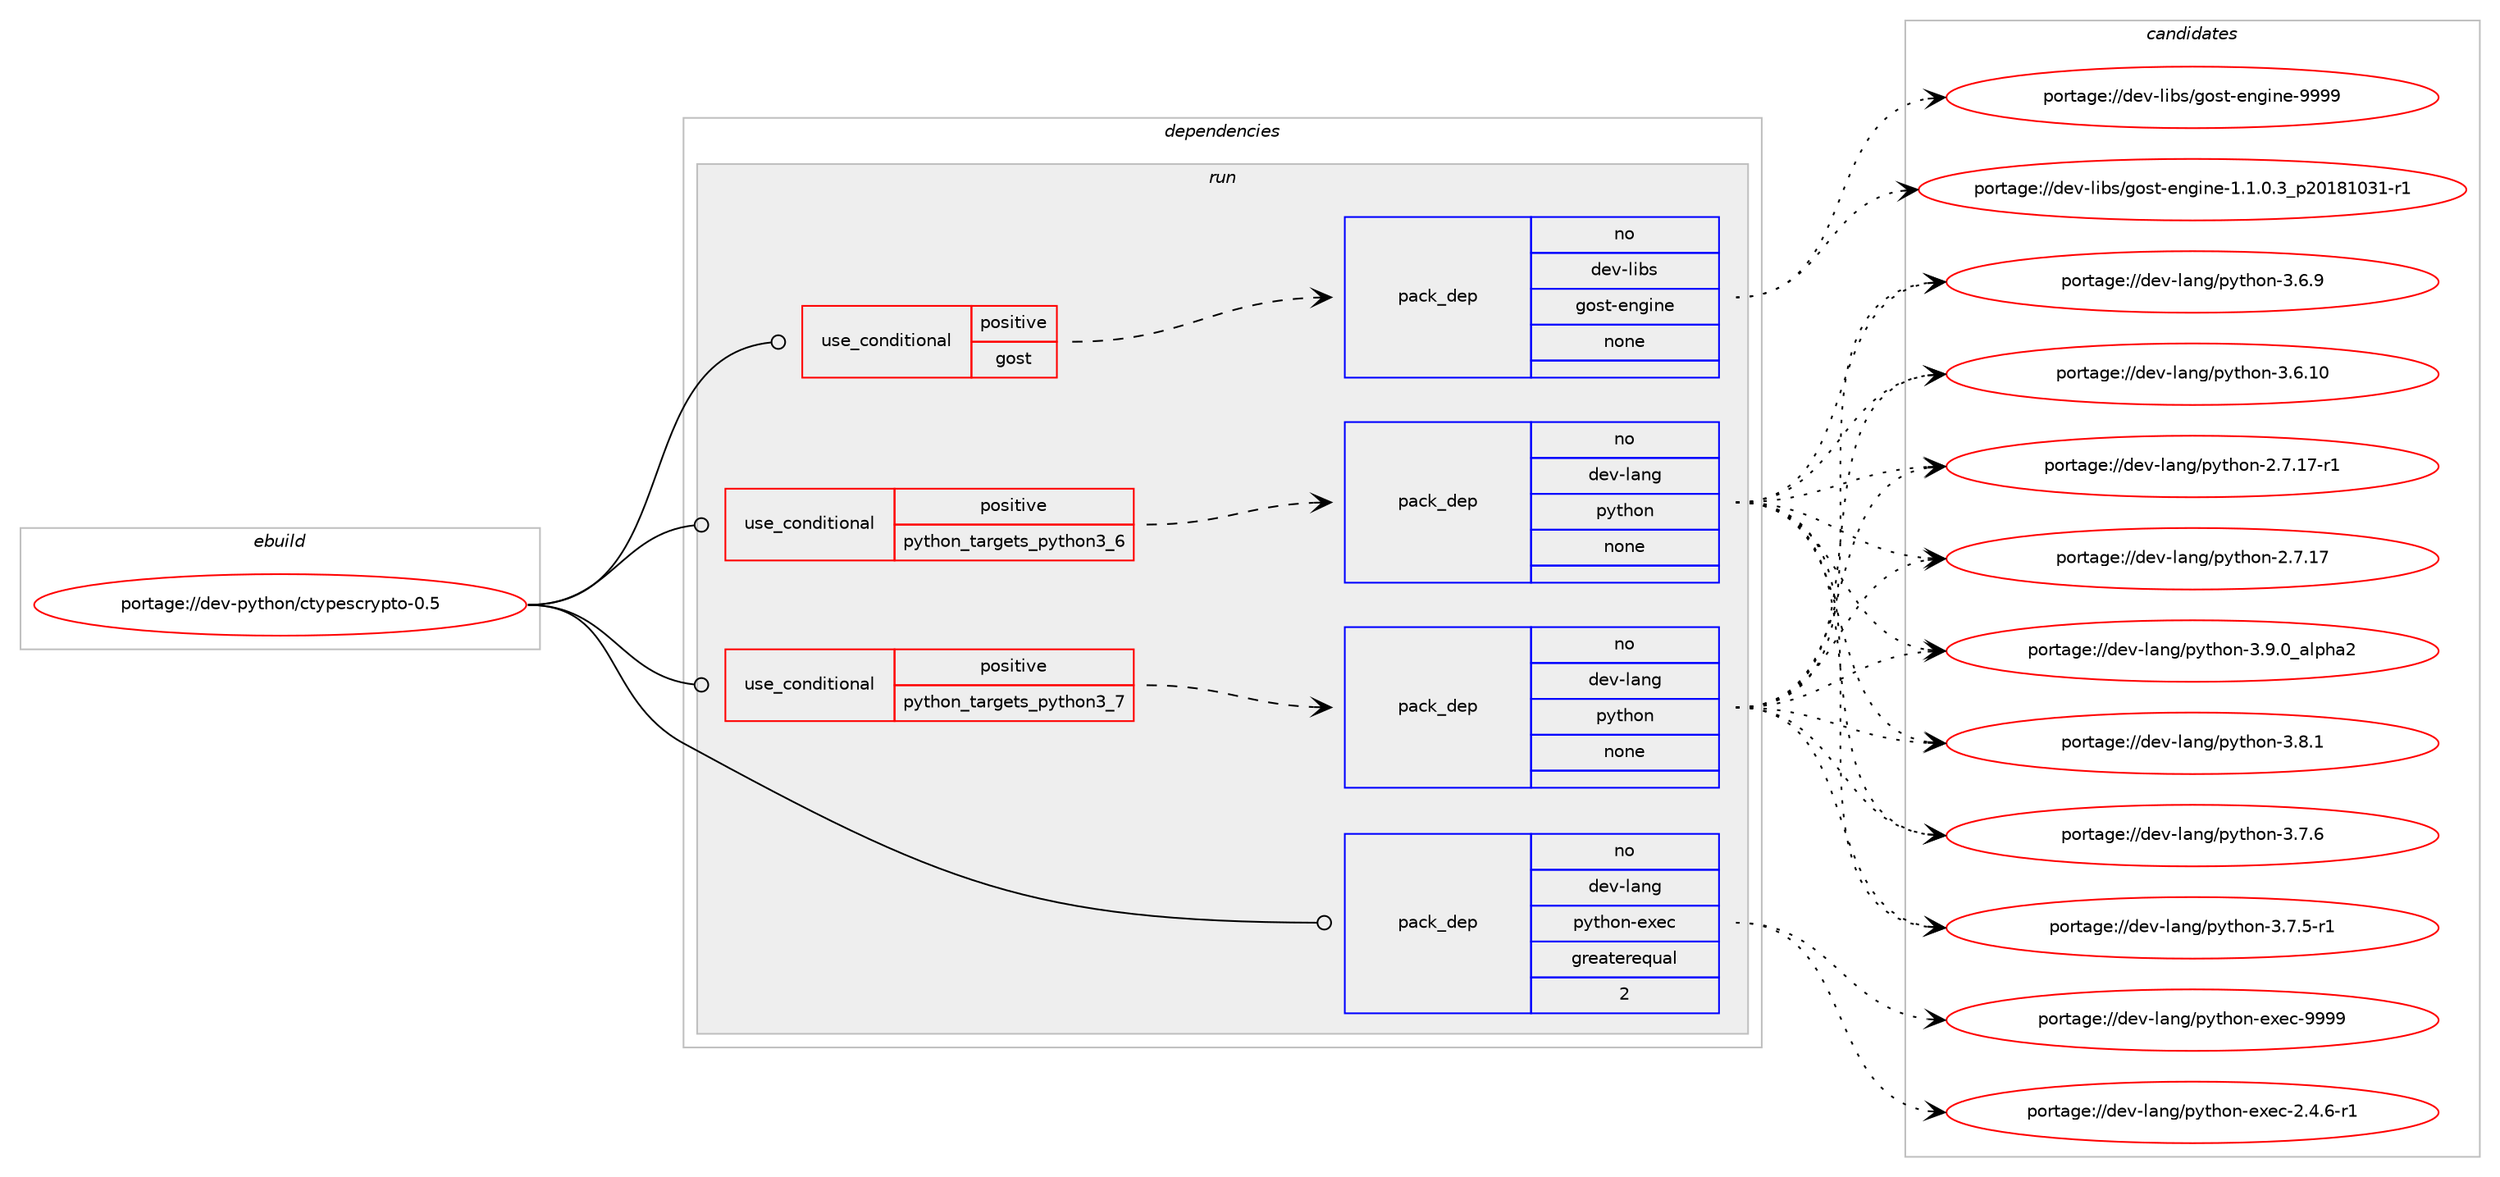 digraph prolog {

# *************
# Graph options
# *************

newrank=true;
concentrate=true;
compound=true;
graph [rankdir=LR,fontname=Helvetica,fontsize=10,ranksep=1.5];#, ranksep=2.5, nodesep=0.2];
edge  [arrowhead=vee];
node  [fontname=Helvetica,fontsize=10];

# **********
# The ebuild
# **********

subgraph cluster_leftcol {
color=gray;
label=<<i>ebuild</i>>;
id [label="portage://dev-python/ctypescrypto-0.5", color=red, width=4, href="../dev-python/ctypescrypto-0.5.svg"];
}

# ****************
# The dependencies
# ****************

subgraph cluster_midcol {
color=gray;
label=<<i>dependencies</i>>;
subgraph cluster_compile {
fillcolor="#eeeeee";
style=filled;
label=<<i>compile</i>>;
}
subgraph cluster_compileandrun {
fillcolor="#eeeeee";
style=filled;
label=<<i>compile and run</i>>;
}
subgraph cluster_run {
fillcolor="#eeeeee";
style=filled;
label=<<i>run</i>>;
subgraph cond117202 {
dependency465426 [label=<<TABLE BORDER="0" CELLBORDER="1" CELLSPACING="0" CELLPADDING="4"><TR><TD ROWSPAN="3" CELLPADDING="10">use_conditional</TD></TR><TR><TD>positive</TD></TR><TR><TD>gost</TD></TR></TABLE>>, shape=none, color=red];
subgraph pack343230 {
dependency465427 [label=<<TABLE BORDER="0" CELLBORDER="1" CELLSPACING="0" CELLPADDING="4" WIDTH="220"><TR><TD ROWSPAN="6" CELLPADDING="30">pack_dep</TD></TR><TR><TD WIDTH="110">no</TD></TR><TR><TD>dev-libs</TD></TR><TR><TD>gost-engine</TD></TR><TR><TD>none</TD></TR><TR><TD></TD></TR></TABLE>>, shape=none, color=blue];
}
dependency465426:e -> dependency465427:w [weight=20,style="dashed",arrowhead="vee"];
}
id:e -> dependency465426:w [weight=20,style="solid",arrowhead="odot"];
subgraph cond117203 {
dependency465428 [label=<<TABLE BORDER="0" CELLBORDER="1" CELLSPACING="0" CELLPADDING="4"><TR><TD ROWSPAN="3" CELLPADDING="10">use_conditional</TD></TR><TR><TD>positive</TD></TR><TR><TD>python_targets_python3_6</TD></TR></TABLE>>, shape=none, color=red];
subgraph pack343231 {
dependency465429 [label=<<TABLE BORDER="0" CELLBORDER="1" CELLSPACING="0" CELLPADDING="4" WIDTH="220"><TR><TD ROWSPAN="6" CELLPADDING="30">pack_dep</TD></TR><TR><TD WIDTH="110">no</TD></TR><TR><TD>dev-lang</TD></TR><TR><TD>python</TD></TR><TR><TD>none</TD></TR><TR><TD></TD></TR></TABLE>>, shape=none, color=blue];
}
dependency465428:e -> dependency465429:w [weight=20,style="dashed",arrowhead="vee"];
}
id:e -> dependency465428:w [weight=20,style="solid",arrowhead="odot"];
subgraph cond117204 {
dependency465430 [label=<<TABLE BORDER="0" CELLBORDER="1" CELLSPACING="0" CELLPADDING="4"><TR><TD ROWSPAN="3" CELLPADDING="10">use_conditional</TD></TR><TR><TD>positive</TD></TR><TR><TD>python_targets_python3_7</TD></TR></TABLE>>, shape=none, color=red];
subgraph pack343232 {
dependency465431 [label=<<TABLE BORDER="0" CELLBORDER="1" CELLSPACING="0" CELLPADDING="4" WIDTH="220"><TR><TD ROWSPAN="6" CELLPADDING="30">pack_dep</TD></TR><TR><TD WIDTH="110">no</TD></TR><TR><TD>dev-lang</TD></TR><TR><TD>python</TD></TR><TR><TD>none</TD></TR><TR><TD></TD></TR></TABLE>>, shape=none, color=blue];
}
dependency465430:e -> dependency465431:w [weight=20,style="dashed",arrowhead="vee"];
}
id:e -> dependency465430:w [weight=20,style="solid",arrowhead="odot"];
subgraph pack343233 {
dependency465432 [label=<<TABLE BORDER="0" CELLBORDER="1" CELLSPACING="0" CELLPADDING="4" WIDTH="220"><TR><TD ROWSPAN="6" CELLPADDING="30">pack_dep</TD></TR><TR><TD WIDTH="110">no</TD></TR><TR><TD>dev-lang</TD></TR><TR><TD>python-exec</TD></TR><TR><TD>greaterequal</TD></TR><TR><TD>2</TD></TR></TABLE>>, shape=none, color=blue];
}
id:e -> dependency465432:w [weight=20,style="solid",arrowhead="odot"];
}
}

# **************
# The candidates
# **************

subgraph cluster_choices {
rank=same;
color=gray;
label=<<i>candidates</i>>;

subgraph choice343230 {
color=black;
nodesep=1;
choice100101118451081059811547103111115116451011101031051101014557575757 [label="portage://dev-libs/gost-engine-9999", color=red, width=4,href="../dev-libs/gost-engine-9999.svg"];
choice1001011184510810598115471031111151164510111010310511010145494649464846519511250484956494851494511449 [label="portage://dev-libs/gost-engine-1.1.0.3_p20181031-r1", color=red, width=4,href="../dev-libs/gost-engine-1.1.0.3_p20181031-r1.svg"];
dependency465427:e -> choice100101118451081059811547103111115116451011101031051101014557575757:w [style=dotted,weight="100"];
dependency465427:e -> choice1001011184510810598115471031111151164510111010310511010145494649464846519511250484956494851494511449:w [style=dotted,weight="100"];
}
subgraph choice343231 {
color=black;
nodesep=1;
choice10010111845108971101034711212111610411111045514657464895971081121049750 [label="portage://dev-lang/python-3.9.0_alpha2", color=red, width=4,href="../dev-lang/python-3.9.0_alpha2.svg"];
choice100101118451089711010347112121116104111110455146564649 [label="portage://dev-lang/python-3.8.1", color=red, width=4,href="../dev-lang/python-3.8.1.svg"];
choice100101118451089711010347112121116104111110455146554654 [label="portage://dev-lang/python-3.7.6", color=red, width=4,href="../dev-lang/python-3.7.6.svg"];
choice1001011184510897110103471121211161041111104551465546534511449 [label="portage://dev-lang/python-3.7.5-r1", color=red, width=4,href="../dev-lang/python-3.7.5-r1.svg"];
choice100101118451089711010347112121116104111110455146544657 [label="portage://dev-lang/python-3.6.9", color=red, width=4,href="../dev-lang/python-3.6.9.svg"];
choice10010111845108971101034711212111610411111045514654464948 [label="portage://dev-lang/python-3.6.10", color=red, width=4,href="../dev-lang/python-3.6.10.svg"];
choice100101118451089711010347112121116104111110455046554649554511449 [label="portage://dev-lang/python-2.7.17-r1", color=red, width=4,href="../dev-lang/python-2.7.17-r1.svg"];
choice10010111845108971101034711212111610411111045504655464955 [label="portage://dev-lang/python-2.7.17", color=red, width=4,href="../dev-lang/python-2.7.17.svg"];
dependency465429:e -> choice10010111845108971101034711212111610411111045514657464895971081121049750:w [style=dotted,weight="100"];
dependency465429:e -> choice100101118451089711010347112121116104111110455146564649:w [style=dotted,weight="100"];
dependency465429:e -> choice100101118451089711010347112121116104111110455146554654:w [style=dotted,weight="100"];
dependency465429:e -> choice1001011184510897110103471121211161041111104551465546534511449:w [style=dotted,weight="100"];
dependency465429:e -> choice100101118451089711010347112121116104111110455146544657:w [style=dotted,weight="100"];
dependency465429:e -> choice10010111845108971101034711212111610411111045514654464948:w [style=dotted,weight="100"];
dependency465429:e -> choice100101118451089711010347112121116104111110455046554649554511449:w [style=dotted,weight="100"];
dependency465429:e -> choice10010111845108971101034711212111610411111045504655464955:w [style=dotted,weight="100"];
}
subgraph choice343232 {
color=black;
nodesep=1;
choice10010111845108971101034711212111610411111045514657464895971081121049750 [label="portage://dev-lang/python-3.9.0_alpha2", color=red, width=4,href="../dev-lang/python-3.9.0_alpha2.svg"];
choice100101118451089711010347112121116104111110455146564649 [label="portage://dev-lang/python-3.8.1", color=red, width=4,href="../dev-lang/python-3.8.1.svg"];
choice100101118451089711010347112121116104111110455146554654 [label="portage://dev-lang/python-3.7.6", color=red, width=4,href="../dev-lang/python-3.7.6.svg"];
choice1001011184510897110103471121211161041111104551465546534511449 [label="portage://dev-lang/python-3.7.5-r1", color=red, width=4,href="../dev-lang/python-3.7.5-r1.svg"];
choice100101118451089711010347112121116104111110455146544657 [label="portage://dev-lang/python-3.6.9", color=red, width=4,href="../dev-lang/python-3.6.9.svg"];
choice10010111845108971101034711212111610411111045514654464948 [label="portage://dev-lang/python-3.6.10", color=red, width=4,href="../dev-lang/python-3.6.10.svg"];
choice100101118451089711010347112121116104111110455046554649554511449 [label="portage://dev-lang/python-2.7.17-r1", color=red, width=4,href="../dev-lang/python-2.7.17-r1.svg"];
choice10010111845108971101034711212111610411111045504655464955 [label="portage://dev-lang/python-2.7.17", color=red, width=4,href="../dev-lang/python-2.7.17.svg"];
dependency465431:e -> choice10010111845108971101034711212111610411111045514657464895971081121049750:w [style=dotted,weight="100"];
dependency465431:e -> choice100101118451089711010347112121116104111110455146564649:w [style=dotted,weight="100"];
dependency465431:e -> choice100101118451089711010347112121116104111110455146554654:w [style=dotted,weight="100"];
dependency465431:e -> choice1001011184510897110103471121211161041111104551465546534511449:w [style=dotted,weight="100"];
dependency465431:e -> choice100101118451089711010347112121116104111110455146544657:w [style=dotted,weight="100"];
dependency465431:e -> choice10010111845108971101034711212111610411111045514654464948:w [style=dotted,weight="100"];
dependency465431:e -> choice100101118451089711010347112121116104111110455046554649554511449:w [style=dotted,weight="100"];
dependency465431:e -> choice10010111845108971101034711212111610411111045504655464955:w [style=dotted,weight="100"];
}
subgraph choice343233 {
color=black;
nodesep=1;
choice10010111845108971101034711212111610411111045101120101994557575757 [label="portage://dev-lang/python-exec-9999", color=red, width=4,href="../dev-lang/python-exec-9999.svg"];
choice10010111845108971101034711212111610411111045101120101994550465246544511449 [label="portage://dev-lang/python-exec-2.4.6-r1", color=red, width=4,href="../dev-lang/python-exec-2.4.6-r1.svg"];
dependency465432:e -> choice10010111845108971101034711212111610411111045101120101994557575757:w [style=dotted,weight="100"];
dependency465432:e -> choice10010111845108971101034711212111610411111045101120101994550465246544511449:w [style=dotted,weight="100"];
}
}

}
